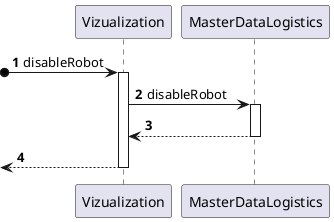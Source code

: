 @startuml
'https://plantuml.com/sequence-diagram

autonumber
participant Vizualization
participant MasterDataLogistics

?o-> Vizualization : disableRobot
activate Vizualization

Vizualization -> MasterDataLogistics : disableRobot
activate MasterDataLogistics

MasterDataLogistics --> Vizualization
deactivate MasterDataLogistics

<-- Vizualization
deactivate Vizualization

@enduml